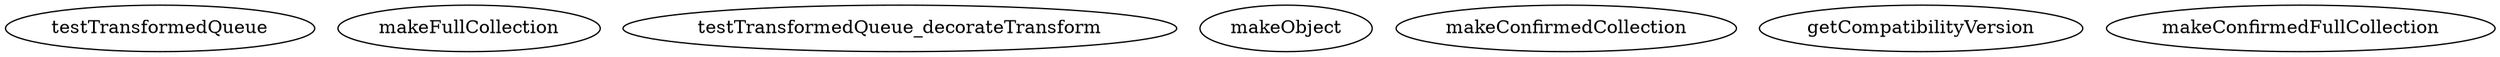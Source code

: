 digraph G {
testTransformedQueue;
makeFullCollection;
testTransformedQueue_decorateTransform;
makeObject;
makeConfirmedCollection;
getCompatibilityVersion;
makeConfirmedFullCollection;
}